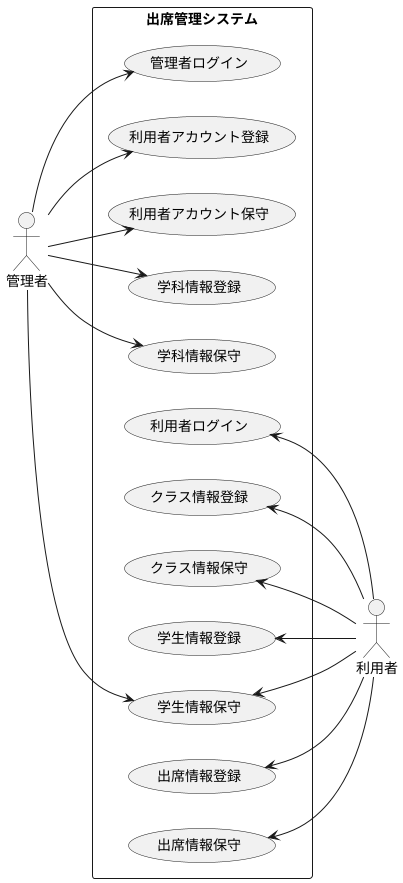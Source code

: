 @startuml 共同開発
left to right direction
actor 管理者 as admin
actor 利用者 as user
rectangle 出席管理システム {
usecase 管理者ログイン as login1
usecase 利用者アカウント登録 as ur
usecase 利用者アカウント保守 as um
usecase 学科情報登録 as dr
usecase 学科情報保守 as dm
usecase 利用者ログイン as login2
usecase クラス情報登録 as cr
usecase クラス情報保守 as cm
usecase 学生情報登録 as sr
usecase 学生情報保守 as sm
usecase 出席情報登録 as ar
usecase 出席情報保守 as am
}
admin --> login1
admin --> ur
admin --> um
admin --> dr
admin --> dm
admin --> sm
login2 <-- user
cr <-- user
cm <-- user
sr <-- user
sm <-- user
ar <-- user
am <-- user


@enduml
